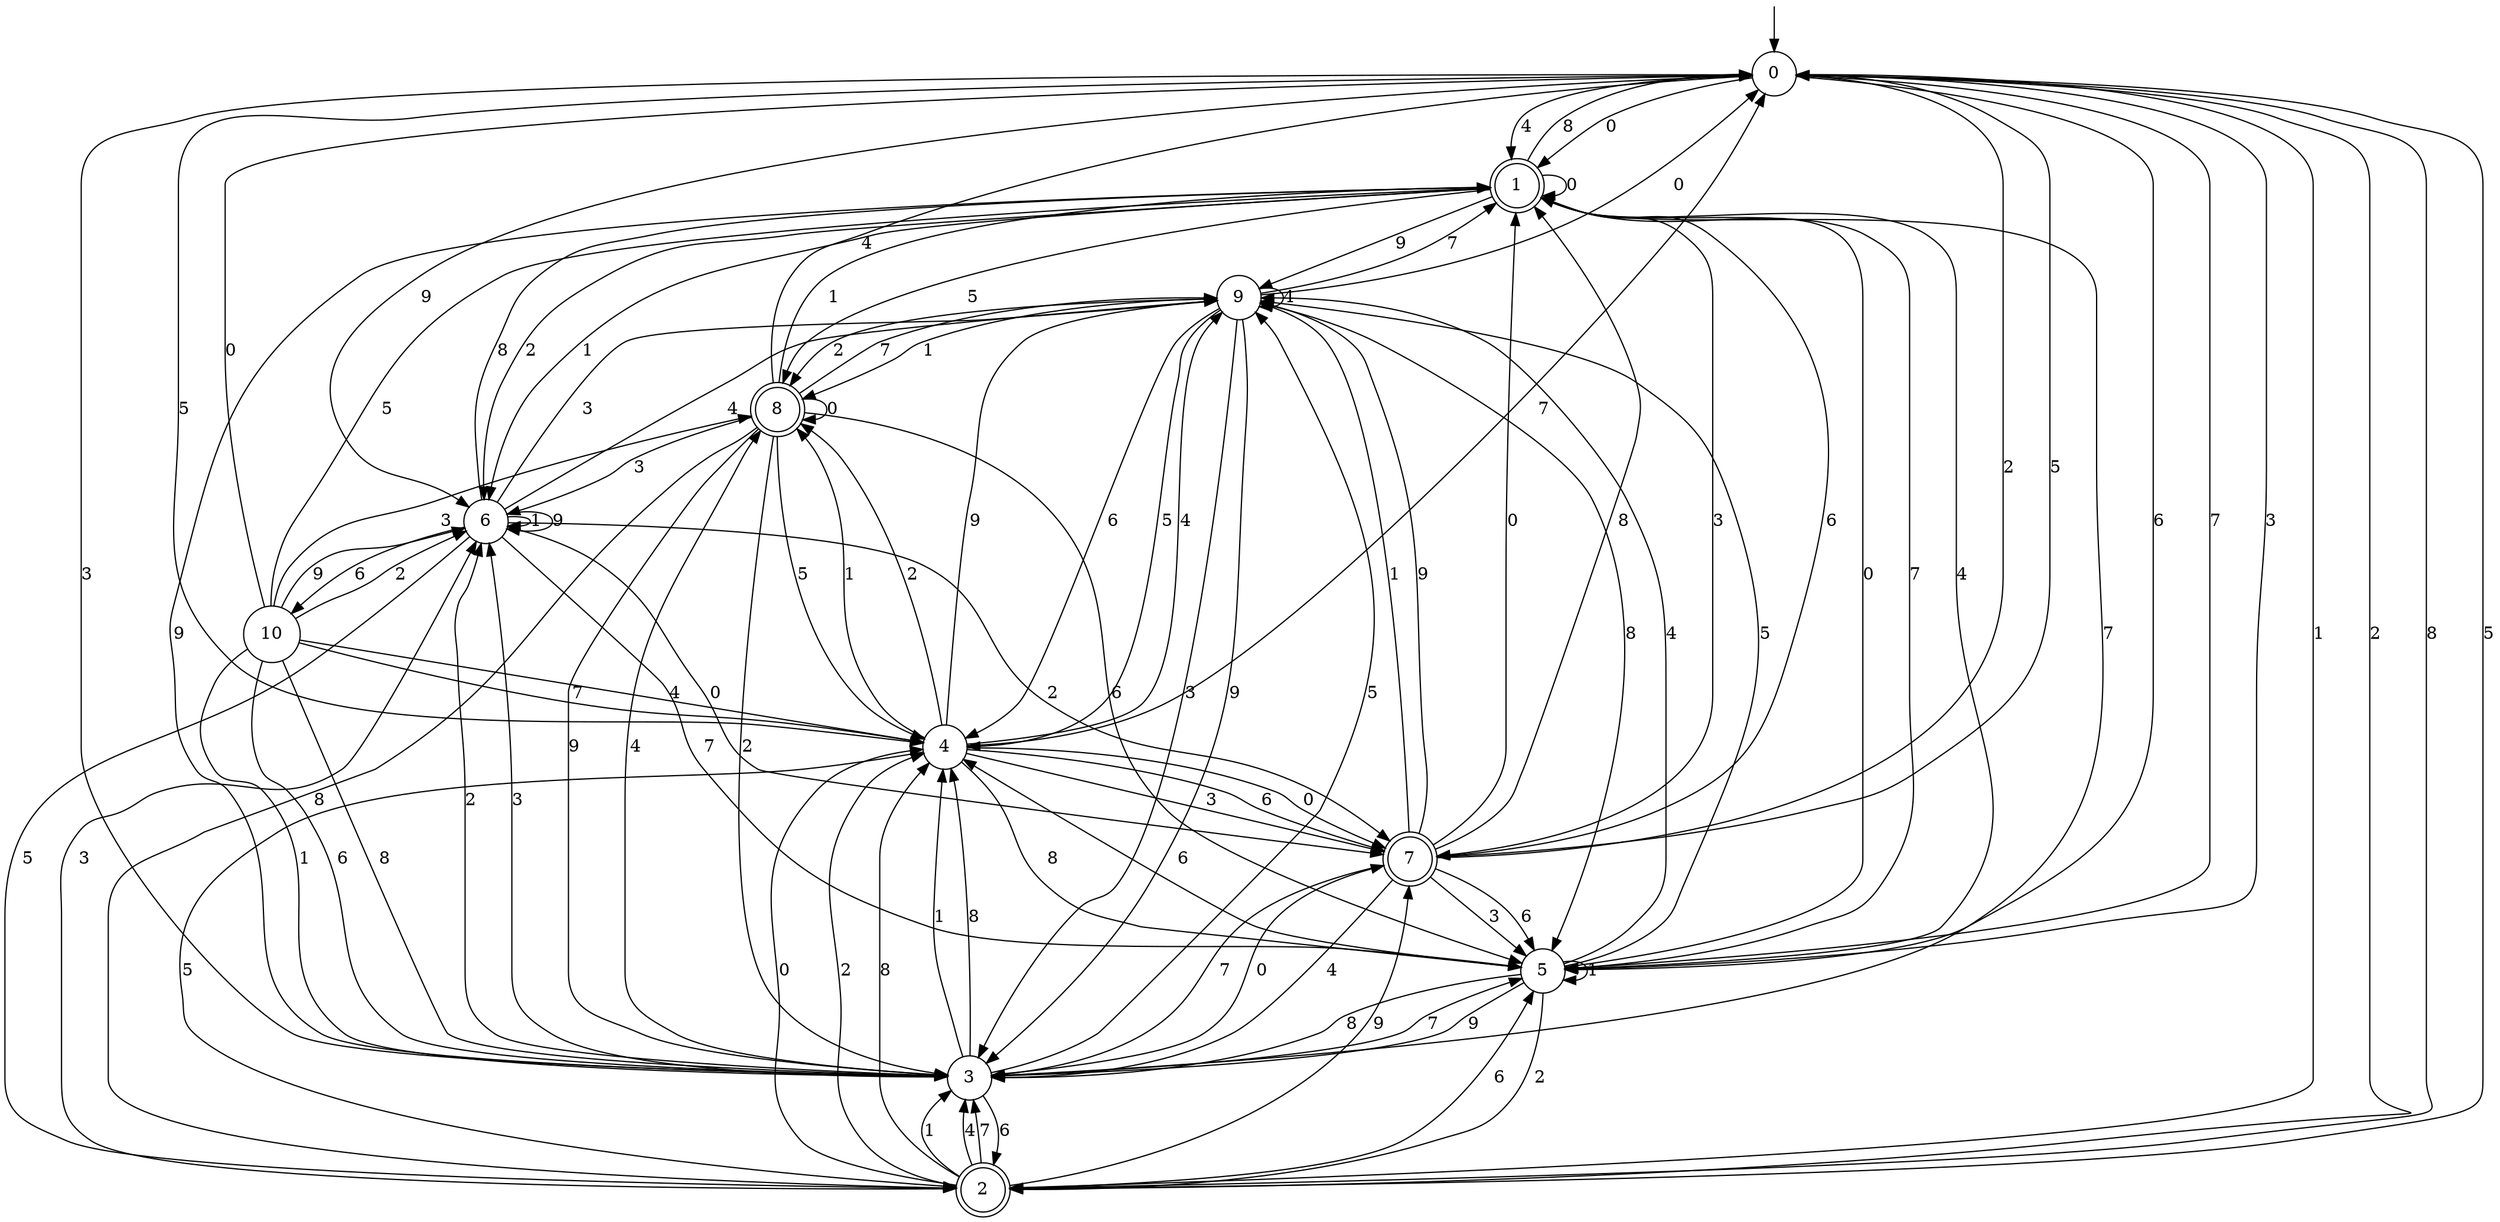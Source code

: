digraph g {

	s0 [shape="circle" label="0"];
	s1 [shape="doublecircle" label="1"];
	s2 [shape="doublecircle" label="2"];
	s3 [shape="circle" label="3"];
	s4 [shape="circle" label="4"];
	s5 [shape="circle" label="5"];
	s6 [shape="circle" label="6"];
	s7 [shape="doublecircle" label="7"];
	s8 [shape="doublecircle" label="8"];
	s9 [shape="circle" label="9"];
	s10 [shape="circle" label="10"];
	s0 -> s1 [label="0"];
	s0 -> s2 [label="1"];
	s0 -> s2 [label="2"];
	s0 -> s3 [label="3"];
	s0 -> s1 [label="4"];
	s0 -> s4 [label="5"];
	s0 -> s5 [label="6"];
	s0 -> s5 [label="7"];
	s0 -> s2 [label="8"];
	s0 -> s6 [label="9"];
	s1 -> s1 [label="0"];
	s1 -> s6 [label="1"];
	s1 -> s6 [label="2"];
	s1 -> s7 [label="3"];
	s1 -> s5 [label="4"];
	s1 -> s8 [label="5"];
	s1 -> s7 [label="6"];
	s1 -> s3 [label="7"];
	s1 -> s0 [label="8"];
	s1 -> s9 [label="9"];
	s2 -> s4 [label="0"];
	s2 -> s3 [label="1"];
	s2 -> s4 [label="2"];
	s2 -> s6 [label="3"];
	s2 -> s3 [label="4"];
	s2 -> s0 [label="5"];
	s2 -> s5 [label="6"];
	s2 -> s3 [label="7"];
	s2 -> s4 [label="8"];
	s2 -> s7 [label="9"];
	s3 -> s7 [label="0"];
	s3 -> s4 [label="1"];
	s3 -> s6 [label="2"];
	s3 -> s6 [label="3"];
	s3 -> s8 [label="4"];
	s3 -> s9 [label="5"];
	s3 -> s2 [label="6"];
	s3 -> s5 [label="7"];
	s3 -> s4 [label="8"];
	s3 -> s1 [label="9"];
	s4 -> s7 [label="0"];
	s4 -> s8 [label="1"];
	s4 -> s8 [label="2"];
	s4 -> s7 [label="3"];
	s4 -> s9 [label="4"];
	s4 -> s2 [label="5"];
	s4 -> s7 [label="6"];
	s4 -> s0 [label="7"];
	s4 -> s5 [label="8"];
	s4 -> s9 [label="9"];
	s5 -> s1 [label="0"];
	s5 -> s5 [label="1"];
	s5 -> s2 [label="2"];
	s5 -> s0 [label="3"];
	s5 -> s9 [label="4"];
	s5 -> s9 [label="5"];
	s5 -> s4 [label="6"];
	s5 -> s1 [label="7"];
	s5 -> s3 [label="8"];
	s5 -> s3 [label="9"];
	s6 -> s7 [label="0"];
	s6 -> s6 [label="1"];
	s6 -> s7 [label="2"];
	s6 -> s9 [label="3"];
	s6 -> s9 [label="4"];
	s6 -> s2 [label="5"];
	s6 -> s10 [label="6"];
	s6 -> s5 [label="7"];
	s6 -> s1 [label="8"];
	s6 -> s6 [label="9"];
	s7 -> s1 [label="0"];
	s7 -> s9 [label="1"];
	s7 -> s0 [label="2"];
	s7 -> s5 [label="3"];
	s7 -> s3 [label="4"];
	s7 -> s0 [label="5"];
	s7 -> s5 [label="6"];
	s7 -> s3 [label="7"];
	s7 -> s1 [label="8"];
	s7 -> s9 [label="9"];
	s8 -> s8 [label="0"];
	s8 -> s1 [label="1"];
	s8 -> s3 [label="2"];
	s8 -> s6 [label="3"];
	s8 -> s0 [label="4"];
	s8 -> s4 [label="5"];
	s8 -> s5 [label="6"];
	s8 -> s9 [label="7"];
	s8 -> s2 [label="8"];
	s8 -> s3 [label="9"];
	s9 -> s0 [label="0"];
	s9 -> s8 [label="1"];
	s9 -> s8 [label="2"];
	s9 -> s3 [label="3"];
	s9 -> s9 [label="4"];
	s9 -> s4 [label="5"];
	s9 -> s4 [label="6"];
	s9 -> s1 [label="7"];
	s9 -> s5 [label="8"];
	s9 -> s3 [label="9"];
	s10 -> s0 [label="0"];
	s10 -> s3 [label="1"];
	s10 -> s6 [label="2"];
	s10 -> s8 [label="3"];
	s10 -> s4 [label="4"];
	s10 -> s1 [label="5"];
	s10 -> s3 [label="6"];
	s10 -> s4 [label="7"];
	s10 -> s3 [label="8"];
	s10 -> s6 [label="9"];

__start0 [label="" shape="none" width="0" height="0"];
__start0 -> s0;

}
